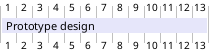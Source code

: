 {
  "sha1": "4nbxw09x70whoq7c6e523s4l0kic40n",
  "insertion": {
    "when": "2024-05-30T20:48:20.518Z",
    "user": "plantuml@gmail.com"
  }
}
@startgantt
[Prototype design] as [TASK1] lasts 13 days
[TASK1] #Lavender
@endgantt
